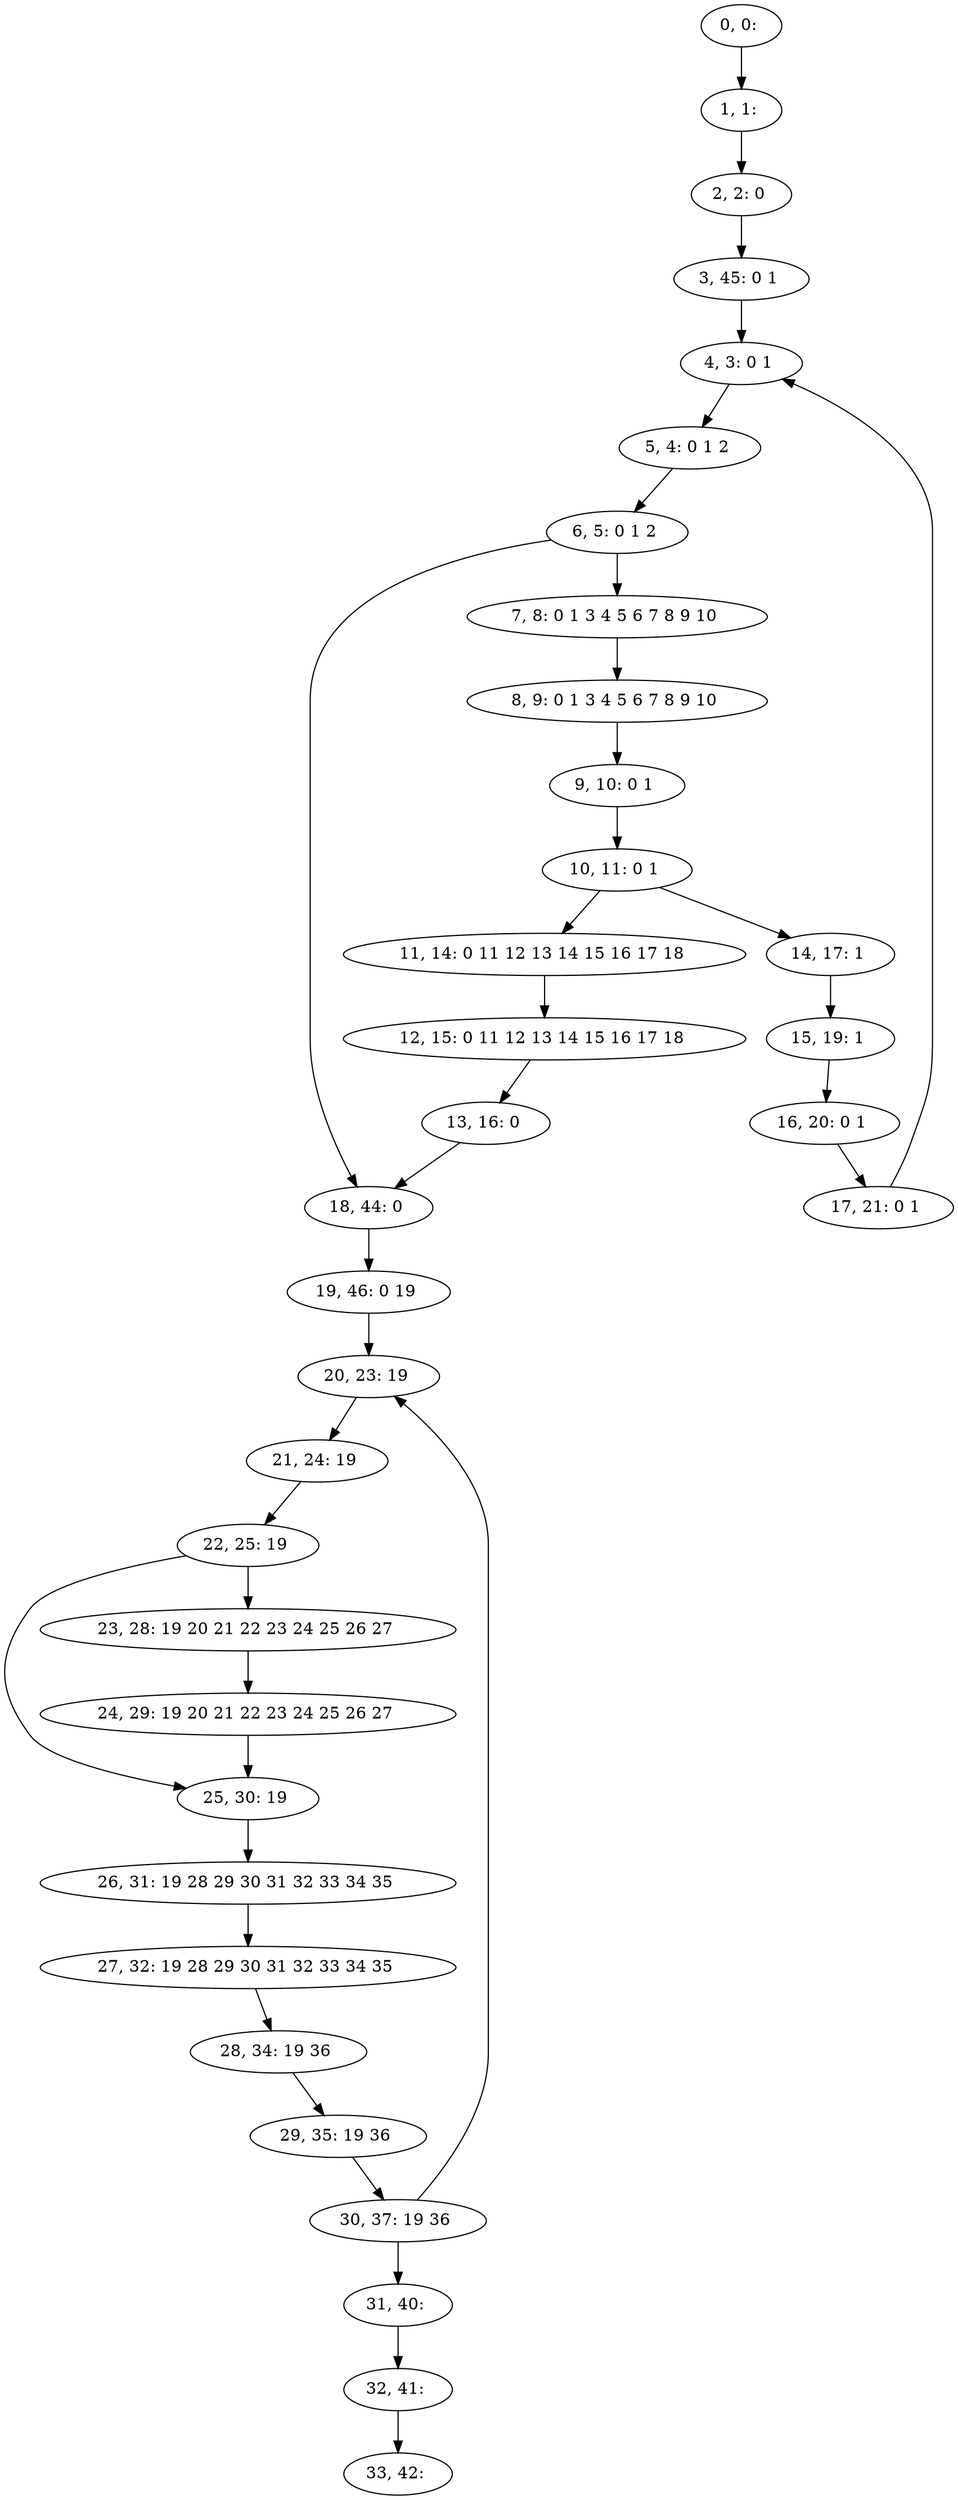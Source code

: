digraph G {
0[label="0, 0: "];
1[label="1, 1: "];
2[label="2, 2: 0 "];
3[label="3, 45: 0 1 "];
4[label="4, 3: 0 1 "];
5[label="5, 4: 0 1 2 "];
6[label="6, 5: 0 1 2 "];
7[label="7, 8: 0 1 3 4 5 6 7 8 9 10 "];
8[label="8, 9: 0 1 3 4 5 6 7 8 9 10 "];
9[label="9, 10: 0 1 "];
10[label="10, 11: 0 1 "];
11[label="11, 14: 0 11 12 13 14 15 16 17 18 "];
12[label="12, 15: 0 11 12 13 14 15 16 17 18 "];
13[label="13, 16: 0 "];
14[label="14, 17: 1 "];
15[label="15, 19: 1 "];
16[label="16, 20: 0 1 "];
17[label="17, 21: 0 1 "];
18[label="18, 44: 0 "];
19[label="19, 46: 0 19 "];
20[label="20, 23: 19 "];
21[label="21, 24: 19 "];
22[label="22, 25: 19 "];
23[label="23, 28: 19 20 21 22 23 24 25 26 27 "];
24[label="24, 29: 19 20 21 22 23 24 25 26 27 "];
25[label="25, 30: 19 "];
26[label="26, 31: 19 28 29 30 31 32 33 34 35 "];
27[label="27, 32: 19 28 29 30 31 32 33 34 35 "];
28[label="28, 34: 19 36 "];
29[label="29, 35: 19 36 "];
30[label="30, 37: 19 36 "];
31[label="31, 40: "];
32[label="32, 41: "];
33[label="33, 42: "];
0->1 ;
1->2 ;
2->3 ;
3->4 ;
4->5 ;
5->6 ;
6->7 ;
6->18 ;
7->8 ;
8->9 ;
9->10 ;
10->11 ;
10->14 ;
11->12 ;
12->13 ;
13->18 ;
14->15 ;
15->16 ;
16->17 ;
17->4 ;
18->19 ;
19->20 ;
20->21 ;
21->22 ;
22->23 ;
22->25 ;
23->24 ;
24->25 ;
25->26 ;
26->27 ;
27->28 ;
28->29 ;
29->30 ;
30->31 ;
30->20 ;
31->32 ;
32->33 ;
}
